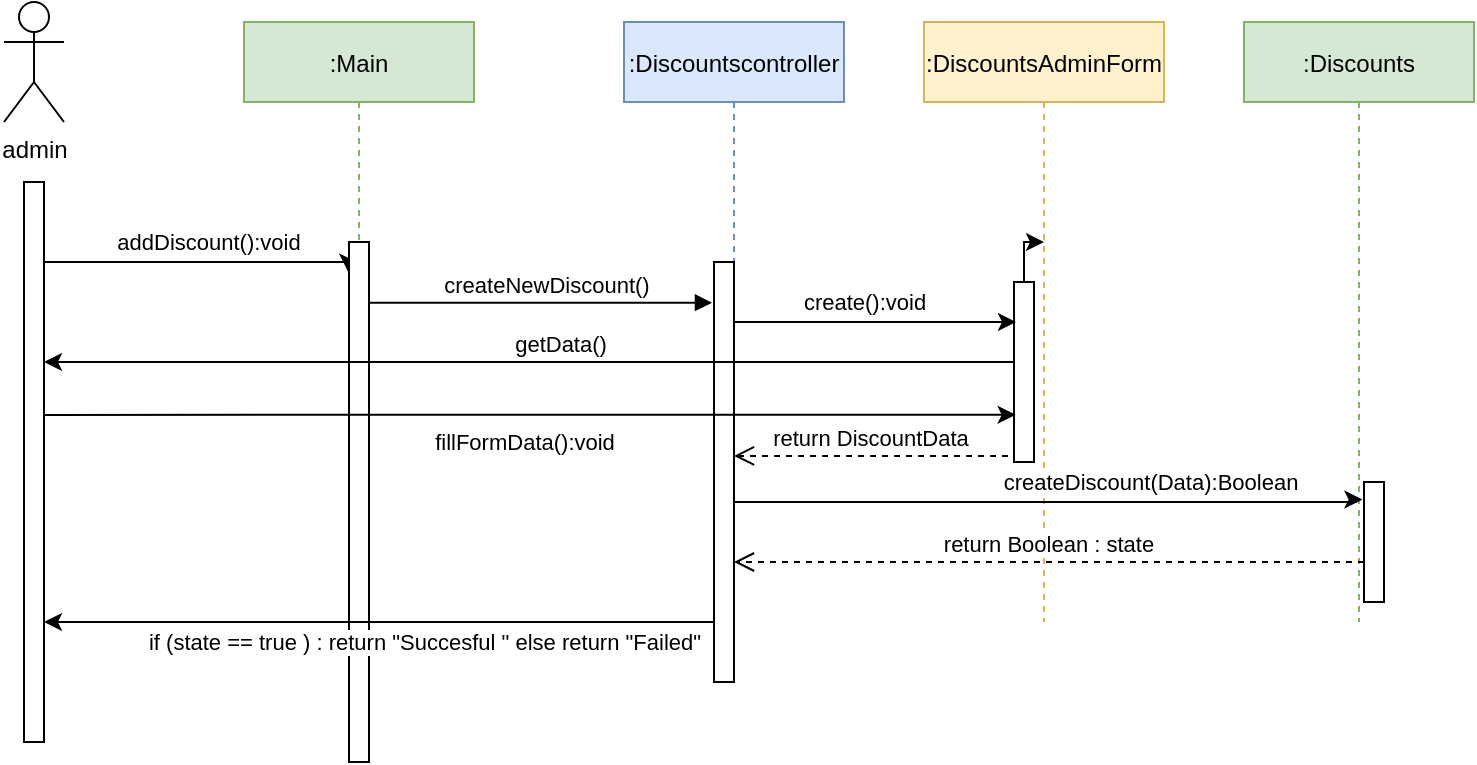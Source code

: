 <mxfile version="20.6.0" type="device" pages="2"><diagram id="kgpKYQtTHZ0yAKxKKP6v" name="Page-1"><mxGraphModel dx="1152" dy="579" grid="1" gridSize="10" guides="1" tooltips="1" connect="1" arrows="1" fold="1" page="1" pageScale="1" pageWidth="850" pageHeight="1100" math="0" shadow="0"><root><mxCell id="0"/><mxCell id="1" parent="0"/><mxCell id="60rCGOU7JXMjXUO9Dh3m-16" value=":DiscountsAdminForm" style="shape=umlLifeline;perimeter=lifelinePerimeter;container=1;collapsible=0;recursiveResize=0;rounded=0;shadow=0;strokeWidth=1;fillColor=#fff2cc;strokeColor=#d6b656;" vertex="1" parent="1"><mxGeometry x="480" y="80" width="120" height="300" as="geometry"/></mxCell><mxCell id="28xFIVuEzAQ4ruCS5ymw-5" style="edgeStyle=orthogonalEdgeStyle;rounded=0;orthogonalLoop=1;jettySize=auto;html=1;" edge="1" parent="60rCGOU7JXMjXUO9Dh3m-16" source="60rCGOU7JXMjXUO9Dh3m-17" target="60rCGOU7JXMjXUO9Dh3m-16"><mxGeometry relative="1" as="geometry"/></mxCell><mxCell id="60rCGOU7JXMjXUO9Dh3m-17" value="" style="points=[];perimeter=orthogonalPerimeter;rounded=0;shadow=0;strokeWidth=1;" vertex="1" parent="60rCGOU7JXMjXUO9Dh3m-16"><mxGeometry x="45" y="130" width="10" height="90" as="geometry"/></mxCell><mxCell id="60rCGOU7JXMjXUO9Dh3m-19" value=":Discountscontroller" style="shape=umlLifeline;perimeter=lifelinePerimeter;container=1;collapsible=0;recursiveResize=0;rounded=0;shadow=0;strokeWidth=1;fillColor=#dae8fc;strokeColor=#6c8ebf;" vertex="1" parent="1"><mxGeometry x="330" y="80" width="110" height="330" as="geometry"/></mxCell><mxCell id="60rCGOU7JXMjXUO9Dh3m-20" value="" style="points=[];perimeter=orthogonalPerimeter;rounded=0;shadow=0;strokeWidth=1;" vertex="1" parent="60rCGOU7JXMjXUO9Dh3m-19"><mxGeometry x="45" y="120" width="10" height="210" as="geometry"/></mxCell><mxCell id="60rCGOU7JXMjXUO9Dh3m-23" value="admin" style="shape=umlActor;verticalLabelPosition=bottom;verticalAlign=top;html=1;outlineConnect=0;" vertex="1" parent="1"><mxGeometry x="20" y="70" width="30" height="60" as="geometry"/></mxCell><mxCell id="60rCGOU7JXMjXUO9Dh3m-24" value=":Discounts" style="shape=umlLifeline;perimeter=lifelinePerimeter;container=1;collapsible=0;recursiveResize=0;rounded=0;shadow=0;strokeWidth=1;fillColor=#d5e8d4;strokeColor=#82b366;" vertex="1" parent="1"><mxGeometry x="640" y="80" width="115" height="300" as="geometry"/></mxCell><mxCell id="60rCGOU7JXMjXUO9Dh3m-25" value="" style="points=[];perimeter=orthogonalPerimeter;rounded=0;shadow=0;strokeWidth=1;" vertex="1" parent="60rCGOU7JXMjXUO9Dh3m-24"><mxGeometry x="60" y="230" width="10" height="60" as="geometry"/></mxCell><mxCell id="28xFIVuEzAQ4ruCS5ymw-10" value="return Boolean : state" style="verticalAlign=bottom;endArrow=open;dashed=1;endSize=8;exitX=-0.061;exitY=0.894;shadow=0;strokeWidth=1;exitDx=0;exitDy=0;exitPerimeter=0;" edge="1" parent="60rCGOU7JXMjXUO9Dh3m-24" target="60rCGOU7JXMjXUO9Dh3m-19"><mxGeometry relative="1" as="geometry"><mxPoint x="-79.84" y="270.35" as="targetPoint"/><mxPoint x="60" y="270" as="sourcePoint"/></mxGeometry></mxCell><mxCell id="60rCGOU7JXMjXUO9Dh3m-36" value="addDiscount():void" style="edgeStyle=orthogonalEdgeStyle;rounded=0;orthogonalLoop=1;jettySize=auto;html=1;entryX=-0.05;entryY=0.057;entryDx=0;entryDy=0;entryPerimeter=0;" edge="1" parent="1" source="60rCGOU7JXMjXUO9Dh3m-29" target="60rCGOU7JXMjXUO9Dh3m-35"><mxGeometry x="0.048" y="10" relative="1" as="geometry"><mxPoint x="148" y="200" as="targetPoint"/><Array as="points"><mxPoint x="80" y="200"/><mxPoint x="80" y="200"/></Array><mxPoint as="offset"/></mxGeometry></mxCell><mxCell id="60rCGOU7JXMjXUO9Dh3m-29" value="" style="points=[];perimeter=orthogonalPerimeter;rounded=0;shadow=0;strokeWidth=1;" vertex="1" parent="1"><mxGeometry x="30" y="160" width="10" height="280" as="geometry"/></mxCell><mxCell id="60rCGOU7JXMjXUO9Dh3m-33" value=":Main" style="shape=umlLifeline;perimeter=lifelinePerimeter;container=1;collapsible=0;recursiveResize=0;rounded=0;shadow=0;strokeWidth=1;fillColor=#d5e8d4;strokeColor=#82b366;" vertex="1" parent="1"><mxGeometry x="140" y="80" width="115" height="370" as="geometry"/></mxCell><mxCell id="60rCGOU7JXMjXUO9Dh3m-35" value="" style="points=[];perimeter=orthogonalPerimeter;rounded=0;shadow=0;strokeWidth=1;" vertex="1" parent="60rCGOU7JXMjXUO9Dh3m-33"><mxGeometry x="52.5" y="110" width="10" height="260" as="geometry"/></mxCell><mxCell id="60rCGOU7JXMjXUO9Dh3m-42" value="createNewDiscount()" style="verticalAlign=bottom;endArrow=block;shadow=0;strokeWidth=1;entryX=-0.1;entryY=0.097;entryDx=0;entryDy=0;entryPerimeter=0;" edge="1" parent="1" source="60rCGOU7JXMjXUO9Dh3m-35" target="60rCGOU7JXMjXUO9Dh3m-20"><mxGeometry x="0.038" relative="1" as="geometry"><mxPoint x="210" y="210.0" as="sourcePoint"/><mxPoint x="370" y="209" as="targetPoint"/><mxPoint as="offset"/></mxGeometry></mxCell><mxCell id="28xFIVuEzAQ4ruCS5ymw-1" value="create():void" style="edgeStyle=orthogonalEdgeStyle;rounded=0;orthogonalLoop=1;jettySize=auto;html=1;" edge="1" parent="1" source="60rCGOU7JXMjXUO9Dh3m-20"><mxGeometry x="-0.078" y="10" relative="1" as="geometry"><mxPoint x="526" y="230" as="targetPoint"/><Array as="points"><mxPoint x="526" y="230"/></Array><mxPoint as="offset"/></mxGeometry></mxCell><mxCell id="28xFIVuEzAQ4ruCS5ymw-4" value="getData()" style="edgeStyle=orthogonalEdgeStyle;rounded=0;orthogonalLoop=1;jettySize=auto;html=1;" edge="1" parent="1" source="60rCGOU7JXMjXUO9Dh3m-17"><mxGeometry x="-0.064" y="-9" relative="1" as="geometry"><mxPoint x="40" y="250" as="targetPoint"/><Array as="points"><mxPoint x="40" y="250"/></Array><mxPoint as="offset"/></mxGeometry></mxCell><mxCell id="28xFIVuEzAQ4ruCS5ymw-9" value="createDiscount(Data):Boolean" style="edgeStyle=orthogonalEdgeStyle;rounded=0;orthogonalLoop=1;jettySize=auto;html=1;entryX=0.515;entryY=0.796;entryDx=0;entryDy=0;entryPerimeter=0;fontSize=11;" edge="1" parent="1" source="60rCGOU7JXMjXUO9Dh3m-20" target="60rCGOU7JXMjXUO9Dh3m-24"><mxGeometry x="0.319" y="10" relative="1" as="geometry"><Array as="points"><mxPoint x="696" y="320"/><mxPoint x="696" y="319"/></Array><mxPoint as="offset"/></mxGeometry></mxCell><mxCell id="28xFIVuEzAQ4ruCS5ymw-11" value="if (state == true ) : return &quot;Succesful &quot; else return &quot;Failed&quot;" style="edgeStyle=orthogonalEdgeStyle;rounded=0;orthogonalLoop=1;jettySize=auto;html=1;fontSize=11;" edge="1" parent="1" source="60rCGOU7JXMjXUO9Dh3m-20"><mxGeometry x="-0.134" y="10" relative="1" as="geometry"><mxPoint x="40" y="380" as="targetPoint"/><Array as="points"><mxPoint x="40" y="380"/></Array><mxPoint as="offset"/></mxGeometry></mxCell><mxCell id="aCEa0uGh1-UlLQDQaMDo-1" value="fillFormData():void" style="edgeStyle=orthogonalEdgeStyle;rounded=0;orthogonalLoop=1;jettySize=auto;html=1;entryX=0.08;entryY=0.738;entryDx=0;entryDy=0;entryPerimeter=0;fontSize=11;" edge="1" parent="1"><mxGeometry x="-0.012" y="-14" relative="1" as="geometry"><mxPoint x="40" y="276.444" as="sourcePoint"/><mxPoint x="525.8" y="276.42" as="targetPoint"/><Array as="points"><mxPoint x="283" y="276"/></Array><mxPoint as="offset"/></mxGeometry></mxCell><mxCell id="28xFIVuEzAQ4ruCS5ymw-7" value="return DiscountData" style="verticalAlign=bottom;endArrow=open;dashed=1;endSize=8;exitX=-0.3;exitY=0.966;shadow=0;strokeWidth=1;exitDx=0;exitDy=0;exitPerimeter=0;" edge="1" parent="1" source="60rCGOU7JXMjXUO9Dh3m-17" target="60rCGOU7JXMjXUO9Dh3m-19"><mxGeometry relative="1" as="geometry"><mxPoint x="360" y="270" as="targetPoint"/><mxPoint x="525.0" y="270" as="sourcePoint"/></mxGeometry></mxCell></root></mxGraphModel></diagram><diagram id="-e_Zl4tAaP6MLN1eIf07" name="Page-2"><mxGraphModel dx="1152" dy="579" grid="1" gridSize="10" guides="1" tooltips="1" connect="1" arrows="1" fold="1" page="1" pageScale="1" pageWidth="850" pageHeight="1100" math="0" shadow="0"><root><mxCell id="0"/><mxCell id="1" parent="0"/><mxCell id="-qrrnq4HfS_phzCKRr-L-1" value=":serviceForm" style="shape=umlLifeline;perimeter=lifelinePerimeter;container=1;collapsible=0;recursiveResize=0;rounded=0;shadow=0;strokeWidth=1;fillColor=#fff2cc;strokeColor=#d6b656;" vertex="1" parent="1"><mxGeometry x="480" y="80" width="120" height="300" as="geometry"/></mxCell><mxCell id="-qrrnq4HfS_phzCKRr-L-3" value="" style="points=[];perimeter=orthogonalPerimeter;rounded=0;shadow=0;strokeWidth=1;" vertex="1" parent="-qrrnq4HfS_phzCKRr-L-1"><mxGeometry x="45" y="130" width="10" height="90" as="geometry"/></mxCell><mxCell id="-qrrnq4HfS_phzCKRr-L-5" value=":ServiceHandler" style="shape=umlLifeline;perimeter=lifelinePerimeter;container=1;collapsible=0;recursiveResize=0;rounded=0;shadow=0;strokeWidth=1;fillColor=#dae8fc;strokeColor=#6c8ebf;" vertex="1" parent="1"><mxGeometry x="330" y="80" width="110" height="330" as="geometry"/></mxCell><mxCell id="-qrrnq4HfS_phzCKRr-L-6" value="" style="points=[];perimeter=orthogonalPerimeter;rounded=0;shadow=0;strokeWidth=1;" vertex="1" parent="-qrrnq4HfS_phzCKRr-L-5"><mxGeometry x="45" y="120" width="10" height="210" as="geometry"/></mxCell><mxCell id="-qrrnq4HfS_phzCKRr-L-7" value="admin" style="shape=umlActor;verticalLabelPosition=bottom;verticalAlign=top;html=1;outlineConnect=0;" vertex="1" parent="1"><mxGeometry x="20" y="70" width="30" height="60" as="geometry"/></mxCell><mxCell id="-qrrnq4HfS_phzCKRr-L-8" value=":Services" style="shape=umlLifeline;perimeter=lifelinePerimeter;container=1;collapsible=0;recursiveResize=0;rounded=0;shadow=0;strokeWidth=1;fillColor=#d5e8d4;strokeColor=#82b366;" vertex="1" parent="1"><mxGeometry x="640" y="80" width="115" height="300" as="geometry"/></mxCell><mxCell id="-qrrnq4HfS_phzCKRr-L-9" value="" style="points=[];perimeter=orthogonalPerimeter;rounded=0;shadow=0;strokeWidth=1;" vertex="1" parent="-qrrnq4HfS_phzCKRr-L-8"><mxGeometry x="60" y="230" width="10" height="60" as="geometry"/></mxCell><mxCell id="-qrrnq4HfS_phzCKRr-L-10" value="return Boolean : state" style="verticalAlign=bottom;endArrow=open;dashed=1;endSize=8;exitX=-0.061;exitY=0.894;shadow=0;strokeWidth=1;exitDx=0;exitDy=0;exitPerimeter=0;" edge="1" parent="-qrrnq4HfS_phzCKRr-L-8" target="-qrrnq4HfS_phzCKRr-L-5"><mxGeometry relative="1" as="geometry"><mxPoint x="-79.84" y="270.35" as="targetPoint"/><mxPoint x="60" y="270" as="sourcePoint"/></mxGeometry></mxCell><mxCell id="-qrrnq4HfS_phzCKRr-L-11" value="addService():void" style="edgeStyle=orthogonalEdgeStyle;rounded=0;orthogonalLoop=1;jettySize=auto;html=1;entryX=-0.05;entryY=0.057;entryDx=0;entryDy=0;entryPerimeter=0;" edge="1" parent="1" source="-qrrnq4HfS_phzCKRr-L-12" target="-qrrnq4HfS_phzCKRr-L-14"><mxGeometry x="0.048" y="10" relative="1" as="geometry"><mxPoint x="148" y="200" as="targetPoint"/><Array as="points"><mxPoint x="100" y="205"/></Array><mxPoint as="offset"/></mxGeometry></mxCell><mxCell id="-qrrnq4HfS_phzCKRr-L-21" value="fillFormData():void" style="edgeStyle=orthogonalEdgeStyle;rounded=0;orthogonalLoop=1;jettySize=auto;html=1;entryX=0.08;entryY=0.738;entryDx=0;entryDy=0;entryPerimeter=0;fontSize=11;" edge="1" parent="1" source="-qrrnq4HfS_phzCKRr-L-12" target="-qrrnq4HfS_phzCKRr-L-3"><mxGeometry x="-0.053" y="-14" relative="1" as="geometry"><Array as="points"><mxPoint x="283" y="276"/></Array><mxPoint as="offset"/></mxGeometry></mxCell><mxCell id="-qrrnq4HfS_phzCKRr-L-12" value="" style="points=[];perimeter=orthogonalPerimeter;rounded=0;shadow=0;strokeWidth=1;" vertex="1" parent="1"><mxGeometry x="30" y="160" width="10" height="280" as="geometry"/></mxCell><mxCell id="-qrrnq4HfS_phzCKRr-L-13" value=":Main" style="shape=umlLifeline;perimeter=lifelinePerimeter;container=1;collapsible=0;recursiveResize=0;rounded=0;shadow=0;strokeWidth=1;fillColor=#d5e8d4;strokeColor=#82b366;" vertex="1" parent="1"><mxGeometry x="140" y="80" width="115" height="370" as="geometry"/></mxCell><mxCell id="-qrrnq4HfS_phzCKRr-L-14" value="" style="points=[];perimeter=orthogonalPerimeter;rounded=0;shadow=0;strokeWidth=1;" vertex="1" parent="-qrrnq4HfS_phzCKRr-L-13"><mxGeometry x="52.5" y="110" width="10" height="260" as="geometry"/></mxCell><mxCell id="-qrrnq4HfS_phzCKRr-L-15" value="createNewService()" style="verticalAlign=bottom;endArrow=block;shadow=0;strokeWidth=1;entryX=-0.1;entryY=0.097;entryDx=0;entryDy=0;entryPerimeter=0;" edge="1" parent="1" source="-qrrnq4HfS_phzCKRr-L-14" target="-qrrnq4HfS_phzCKRr-L-6"><mxGeometry x="0.038" relative="1" as="geometry"><mxPoint x="210" y="210.0" as="sourcePoint"/><mxPoint x="370" y="209" as="targetPoint"/><mxPoint as="offset"/></mxGeometry></mxCell><mxCell id="-qrrnq4HfS_phzCKRr-L-16" value="create():void" style="edgeStyle=orthogonalEdgeStyle;rounded=0;orthogonalLoop=1;jettySize=auto;html=1;" edge="1" parent="1" source="-qrrnq4HfS_phzCKRr-L-6"><mxGeometry x="-0.078" y="10" relative="1" as="geometry"><mxPoint x="526" y="230" as="targetPoint"/><Array as="points"><mxPoint x="526" y="230"/></Array><mxPoint as="offset"/></mxGeometry></mxCell><mxCell id="-qrrnq4HfS_phzCKRr-L-17" value="getData()" style="edgeStyle=orthogonalEdgeStyle;rounded=0;orthogonalLoop=1;jettySize=auto;html=1;" edge="1" parent="1" source="-qrrnq4HfS_phzCKRr-L-3"><mxGeometry x="-0.064" y="-9" relative="1" as="geometry"><mxPoint x="40" y="250" as="targetPoint"/><Array as="points"><mxPoint x="40" y="250"/></Array><mxPoint as="offset"/></mxGeometry></mxCell><mxCell id="-qrrnq4HfS_phzCKRr-L-18" value="createservice(Data):Boolean" style="edgeStyle=orthogonalEdgeStyle;rounded=0;orthogonalLoop=1;jettySize=auto;html=1;entryX=0.515;entryY=0.796;entryDx=0;entryDy=0;entryPerimeter=0;fontSize=11;" edge="1" parent="1" source="-qrrnq4HfS_phzCKRr-L-6" target="-qrrnq4HfS_phzCKRr-L-8"><mxGeometry x="0.319" y="10" relative="1" as="geometry"><Array as="points"><mxPoint x="696" y="320"/><mxPoint x="696" y="319"/></Array><mxPoint as="offset"/></mxGeometry></mxCell><mxCell id="-qrrnq4HfS_phzCKRr-L-19" value="if (state == true ) : return &quot;Succesful &quot; else return &quot;Failed&quot;" style="edgeStyle=orthogonalEdgeStyle;rounded=0;orthogonalLoop=1;jettySize=auto;html=1;fontSize=11;" edge="1" parent="1" source="-qrrnq4HfS_phzCKRr-L-6"><mxGeometry x="-0.134" y="10" relative="1" as="geometry"><mxPoint x="40" y="380" as="targetPoint"/><Array as="points"><mxPoint x="40" y="380"/></Array><mxPoint as="offset"/></mxGeometry></mxCell><mxCell id="-qrrnq4HfS_phzCKRr-L-4" value="return ServiceData" style="verticalAlign=bottom;endArrow=open;dashed=1;endSize=8;shadow=0;strokeWidth=1;entryX=0.505;entryY=0.668;entryDx=0;entryDy=0;entryPerimeter=0;rounded=0;" edge="1" parent="1" target="-qrrnq4HfS_phzCKRr-L-5"><mxGeometry relative="1" as="geometry"><mxPoint x="360" y="270" as="targetPoint"/><mxPoint x="520" y="300" as="sourcePoint"/><Array as="points"><mxPoint x="480" y="300"/></Array></mxGeometry></mxCell></root></mxGraphModel></diagram></mxfile>
